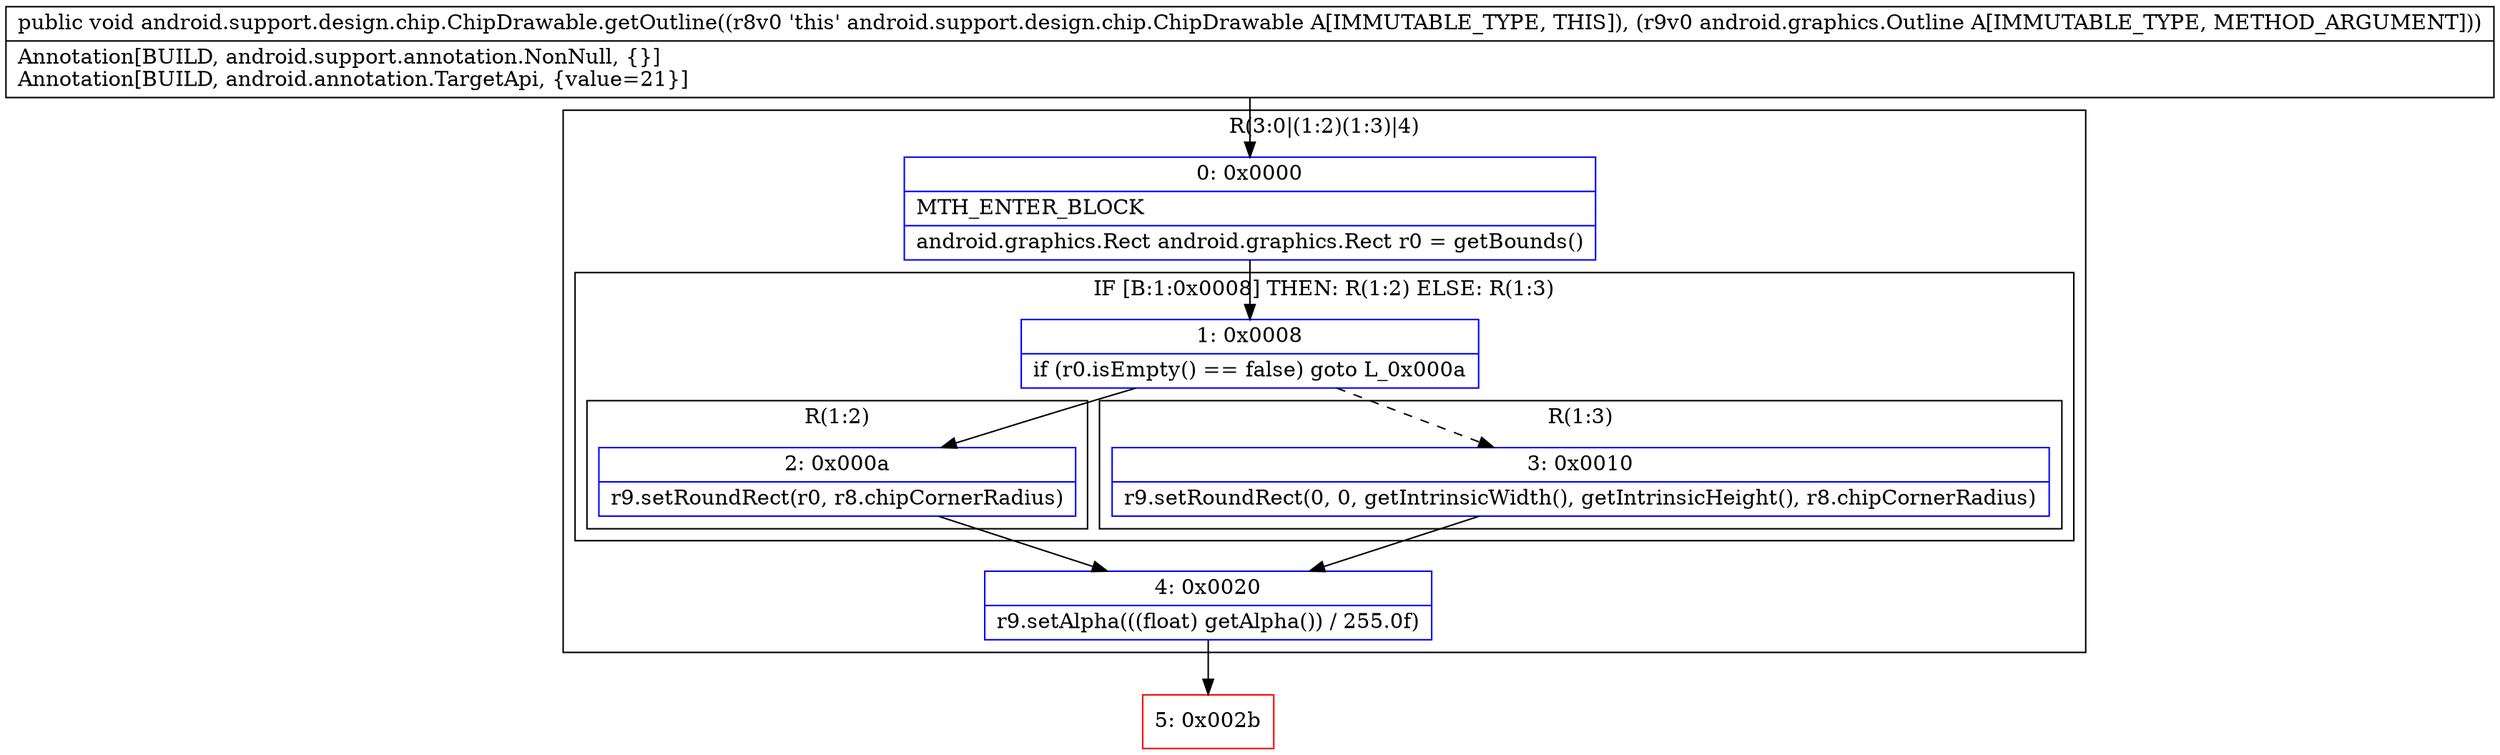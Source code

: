 digraph "CFG forandroid.support.design.chip.ChipDrawable.getOutline(Landroid\/graphics\/Outline;)V" {
subgraph cluster_Region_2114852563 {
label = "R(3:0|(1:2)(1:3)|4)";
node [shape=record,color=blue];
Node_0 [shape=record,label="{0\:\ 0x0000|MTH_ENTER_BLOCK\l|android.graphics.Rect android.graphics.Rect r0 = getBounds()\l}"];
subgraph cluster_IfRegion_161524591 {
label = "IF [B:1:0x0008] THEN: R(1:2) ELSE: R(1:3)";
node [shape=record,color=blue];
Node_1 [shape=record,label="{1\:\ 0x0008|if (r0.isEmpty() == false) goto L_0x000a\l}"];
subgraph cluster_Region_777298881 {
label = "R(1:2)";
node [shape=record,color=blue];
Node_2 [shape=record,label="{2\:\ 0x000a|r9.setRoundRect(r0, r8.chipCornerRadius)\l}"];
}
subgraph cluster_Region_80125102 {
label = "R(1:3)";
node [shape=record,color=blue];
Node_3 [shape=record,label="{3\:\ 0x0010|r9.setRoundRect(0, 0, getIntrinsicWidth(), getIntrinsicHeight(), r8.chipCornerRadius)\l}"];
}
}
Node_4 [shape=record,label="{4\:\ 0x0020|r9.setAlpha(((float) getAlpha()) \/ 255.0f)\l}"];
}
Node_5 [shape=record,color=red,label="{5\:\ 0x002b}"];
MethodNode[shape=record,label="{public void android.support.design.chip.ChipDrawable.getOutline((r8v0 'this' android.support.design.chip.ChipDrawable A[IMMUTABLE_TYPE, THIS]), (r9v0 android.graphics.Outline A[IMMUTABLE_TYPE, METHOD_ARGUMENT]))  | Annotation[BUILD, android.support.annotation.NonNull, \{\}]\lAnnotation[BUILD, android.annotation.TargetApi, \{value=21\}]\l}"];
MethodNode -> Node_0;
Node_0 -> Node_1;
Node_1 -> Node_2;
Node_1 -> Node_3[style=dashed];
Node_2 -> Node_4;
Node_3 -> Node_4;
Node_4 -> Node_5;
}

